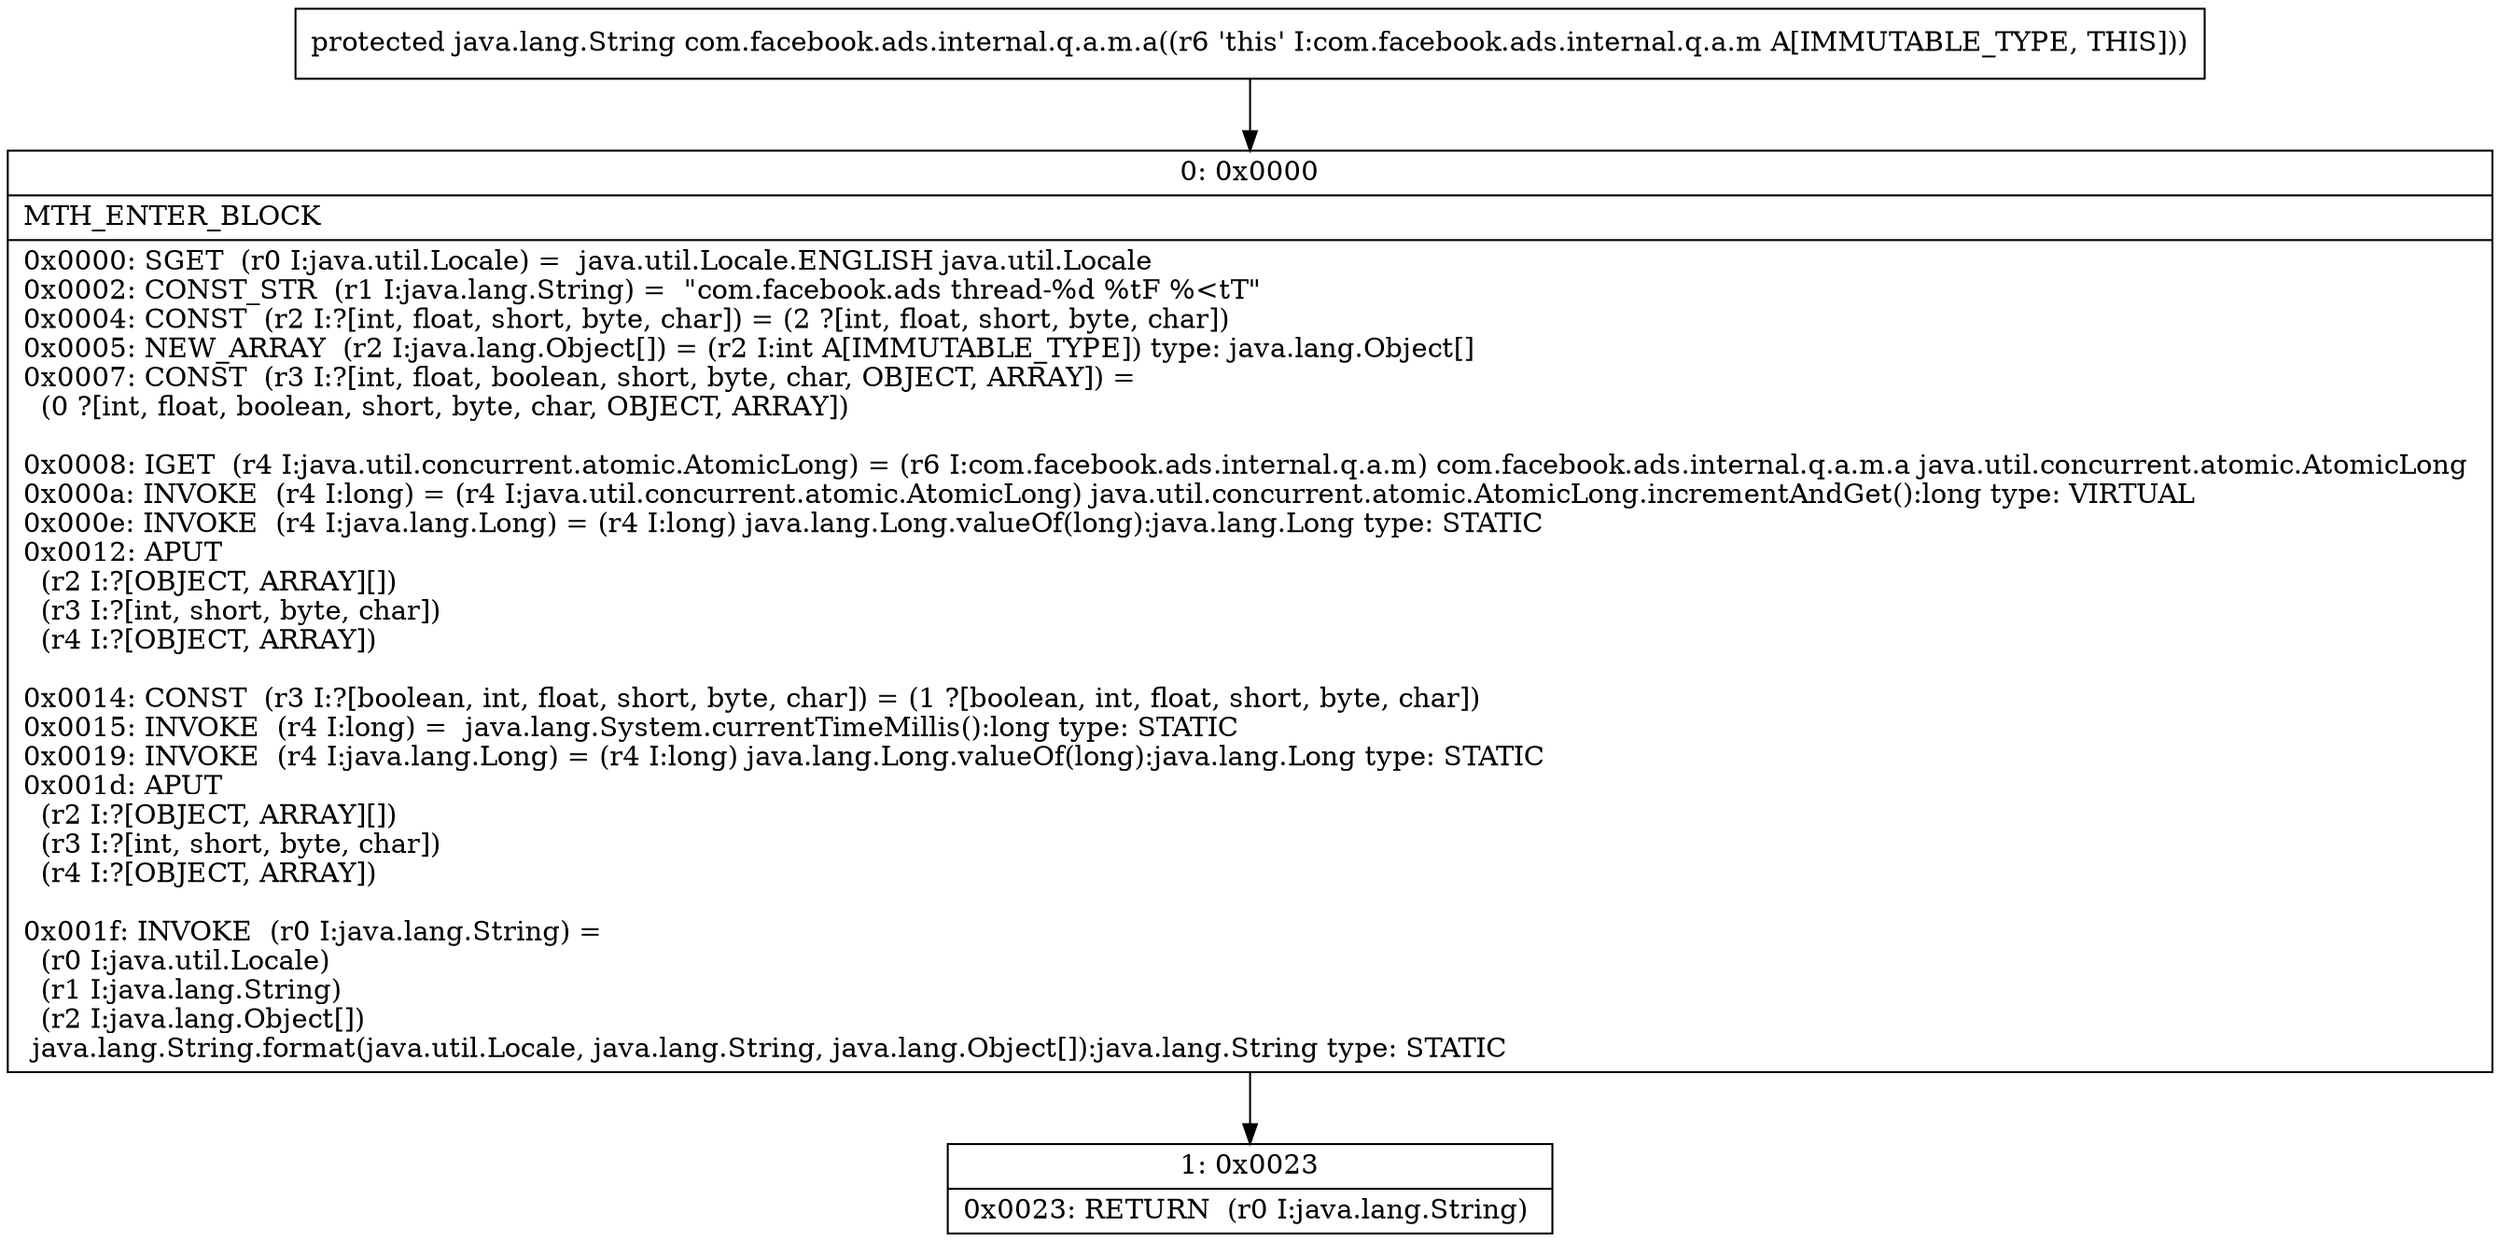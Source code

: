 digraph "CFG forcom.facebook.ads.internal.q.a.m.a()Ljava\/lang\/String;" {
Node_0 [shape=record,label="{0\:\ 0x0000|MTH_ENTER_BLOCK\l|0x0000: SGET  (r0 I:java.util.Locale) =  java.util.Locale.ENGLISH java.util.Locale \l0x0002: CONST_STR  (r1 I:java.lang.String) =  \"com.facebook.ads thread\-%d %tF %\<tT\" \l0x0004: CONST  (r2 I:?[int, float, short, byte, char]) = (2 ?[int, float, short, byte, char]) \l0x0005: NEW_ARRAY  (r2 I:java.lang.Object[]) = (r2 I:int A[IMMUTABLE_TYPE]) type: java.lang.Object[] \l0x0007: CONST  (r3 I:?[int, float, boolean, short, byte, char, OBJECT, ARRAY]) = \l  (0 ?[int, float, boolean, short, byte, char, OBJECT, ARRAY])\l \l0x0008: IGET  (r4 I:java.util.concurrent.atomic.AtomicLong) = (r6 I:com.facebook.ads.internal.q.a.m) com.facebook.ads.internal.q.a.m.a java.util.concurrent.atomic.AtomicLong \l0x000a: INVOKE  (r4 I:long) = (r4 I:java.util.concurrent.atomic.AtomicLong) java.util.concurrent.atomic.AtomicLong.incrementAndGet():long type: VIRTUAL \l0x000e: INVOKE  (r4 I:java.lang.Long) = (r4 I:long) java.lang.Long.valueOf(long):java.lang.Long type: STATIC \l0x0012: APUT  \l  (r2 I:?[OBJECT, ARRAY][])\l  (r3 I:?[int, short, byte, char])\l  (r4 I:?[OBJECT, ARRAY])\l \l0x0014: CONST  (r3 I:?[boolean, int, float, short, byte, char]) = (1 ?[boolean, int, float, short, byte, char]) \l0x0015: INVOKE  (r4 I:long) =  java.lang.System.currentTimeMillis():long type: STATIC \l0x0019: INVOKE  (r4 I:java.lang.Long) = (r4 I:long) java.lang.Long.valueOf(long):java.lang.Long type: STATIC \l0x001d: APUT  \l  (r2 I:?[OBJECT, ARRAY][])\l  (r3 I:?[int, short, byte, char])\l  (r4 I:?[OBJECT, ARRAY])\l \l0x001f: INVOKE  (r0 I:java.lang.String) = \l  (r0 I:java.util.Locale)\l  (r1 I:java.lang.String)\l  (r2 I:java.lang.Object[])\l java.lang.String.format(java.util.Locale, java.lang.String, java.lang.Object[]):java.lang.String type: STATIC \l}"];
Node_1 [shape=record,label="{1\:\ 0x0023|0x0023: RETURN  (r0 I:java.lang.String) \l}"];
MethodNode[shape=record,label="{protected java.lang.String com.facebook.ads.internal.q.a.m.a((r6 'this' I:com.facebook.ads.internal.q.a.m A[IMMUTABLE_TYPE, THIS])) }"];
MethodNode -> Node_0;
Node_0 -> Node_1;
}

